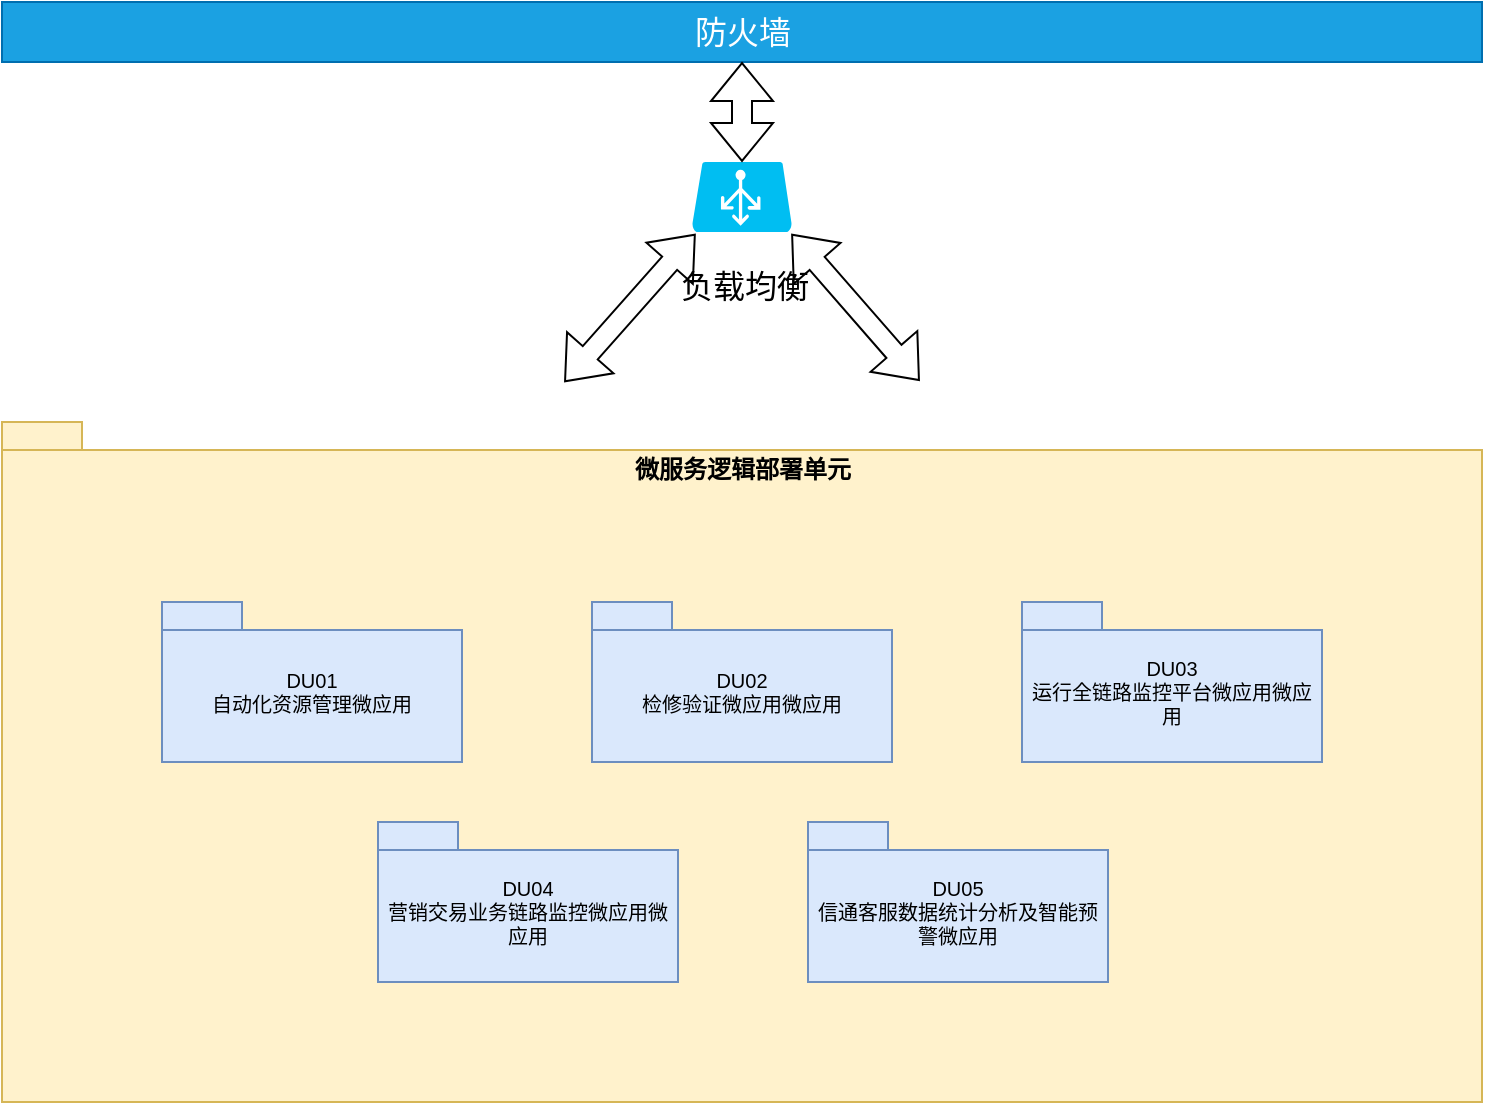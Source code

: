<mxfile version="20.2.3" type="github">
  <diagram id="K81t78W60xRpCq9RKAsK" name="第 1 页">
    <mxGraphModel dx="2062" dy="1058" grid="1" gridSize="10" guides="1" tooltips="1" connect="1" arrows="1" fold="1" page="1" pageScale="1" pageWidth="1200" pageHeight="1920" math="0" shadow="0">
      <root>
        <mxCell id="0" />
        <mxCell id="1" parent="0" />
        <mxCell id="s1pWq1o1zSIbtpD3JNls-2" value="防火墙" style="html=1;fontSize=16;fillColor=#1ba1e2;fontColor=#ffffff;strokeColor=#006EAF;" vertex="1" parent="1">
          <mxGeometry x="200" y="380" width="740" height="30" as="geometry" />
        </mxCell>
        <mxCell id="s1pWq1o1zSIbtpD3JNls-3" value="" style="verticalLabelPosition=bottom;html=1;verticalAlign=top;align=center;strokeColor=none;fillColor=#00BEF2;shape=mxgraph.azure.azure_load_balancer;fontSize=16;" vertex="1" parent="1">
          <mxGeometry x="545" y="460" width="50" height="35" as="geometry" />
        </mxCell>
        <mxCell id="s1pWq1o1zSIbtpD3JNls-4" value="" style="shape=flexArrow;endArrow=classic;startArrow=classic;html=1;rounded=0;fontSize=16;exitX=0.5;exitY=0;exitDx=0;exitDy=0;exitPerimeter=0;entryX=0.5;entryY=1;entryDx=0;entryDy=0;" edge="1" parent="1" source="s1pWq1o1zSIbtpD3JNls-3" target="s1pWq1o1zSIbtpD3JNls-2">
          <mxGeometry width="100" height="100" relative="1" as="geometry">
            <mxPoint x="530" y="530" as="sourcePoint" />
            <mxPoint x="630" y="430" as="targetPoint" />
          </mxGeometry>
        </mxCell>
        <mxCell id="s1pWq1o1zSIbtpD3JNls-5" value="" style="shape=flexArrow;endArrow=classic;startArrow=classic;html=1;rounded=0;fontSize=16;exitX=0.379;exitY=-0.016;exitDx=0;exitDy=0;exitPerimeter=0;entryX=0.02;entryY=0.96;entryDx=0;entryDy=0;entryPerimeter=0;" edge="1" parent="1">
          <mxGeometry width="100" height="100" relative="1" as="geometry">
            <mxPoint x="481.2" y="570" as="sourcePoint" />
            <mxPoint x="546.74" y="496" as="targetPoint" />
          </mxGeometry>
        </mxCell>
        <mxCell id="s1pWq1o1zSIbtpD3JNls-6" value="" style="shape=flexArrow;endArrow=classic;startArrow=classic;html=1;rounded=0;fontSize=16;exitX=0.98;exitY=0.96;exitDx=0;exitDy=0;exitPerimeter=0;entryX=0.619;entryY=-0.02;entryDx=0;entryDy=0;entryPerimeter=0;" edge="1" parent="1">
          <mxGeometry width="100" height="100" relative="1" as="geometry">
            <mxPoint x="594.74" y="496" as="sourcePoint" />
            <mxPoint x="658.8" y="569.4" as="targetPoint" />
          </mxGeometry>
        </mxCell>
        <mxCell id="s1pWq1o1zSIbtpD3JNls-7" value="负载均衡" style="text;html=1;align=center;verticalAlign=middle;resizable=0;points=[];autosize=1;strokeColor=none;fillColor=none;fontSize=16;" vertex="1" parent="1">
          <mxGeometry x="525.74" y="507.4" width="90" height="30" as="geometry" />
        </mxCell>
        <mxCell id="s1pWq1o1zSIbtpD3JNls-9" value="微服务逻辑部署单元" style="shape=folder;fontStyle=1;spacingTop=10;tabWidth=40;tabHeight=14;tabPosition=left;html=1;verticalAlign=top;fillColor=#fff2cc;strokeColor=#d6b656;" vertex="1" parent="1">
          <mxGeometry x="200" y="590" width="740" height="340" as="geometry" />
        </mxCell>
        <mxCell id="s1pWq1o1zSIbtpD3JNls-10" value="DU01&lt;br style=&quot;font-size: 10px;&quot;&gt;自动化资源管理微应用" style="shape=folder;fontStyle=0;spacingTop=10;tabWidth=40;tabHeight=14;tabPosition=left;html=1;whiteSpace=wrap;fontSize=10;fillColor=#dae8fc;strokeColor=#6c8ebf;" vertex="1" parent="1">
          <mxGeometry x="280" y="680" width="150" height="80" as="geometry" />
        </mxCell>
        <mxCell id="s1pWq1o1zSIbtpD3JNls-11" value="DU02&lt;br style=&quot;font-size: 10px;&quot;&gt;&lt;span style=&quot;font-family: 方正仿宋_GBK; font-size: 10px; background-color: initial;&quot;&gt;检修验证微应用&lt;/span&gt;微应用" style="shape=folder;fontStyle=0;spacingTop=10;tabWidth=40;tabHeight=14;tabPosition=left;html=1;whiteSpace=wrap;fontSize=10;fillColor=#dae8fc;strokeColor=#6c8ebf;" vertex="1" parent="1">
          <mxGeometry x="495" y="680" width="150" height="80" as="geometry" />
        </mxCell>
        <mxCell id="s1pWq1o1zSIbtpD3JNls-12" value="DU03&lt;br style=&quot;font-size: 10px;&quot;&gt;&lt;span style=&quot;font-family: 方正仿宋_GBK; font-size: 10px; background-color: initial;&quot;&gt;运行全链路监控平台微应用&lt;/span&gt;微应用" style="shape=folder;fontStyle=0;spacingTop=10;tabWidth=40;tabHeight=14;tabPosition=left;html=1;whiteSpace=wrap;fontSize=10;fillColor=#dae8fc;strokeColor=#6c8ebf;" vertex="1" parent="1">
          <mxGeometry x="710" y="680" width="150" height="80" as="geometry" />
        </mxCell>
        <mxCell id="s1pWq1o1zSIbtpD3JNls-13" value="DU04&lt;br style=&quot;font-size: 10px;&quot;&gt;&lt;span style=&quot;font-family: 方正仿宋_GBK; font-size: 10px; background-color: initial;&quot;&gt;营销交易业务链路监控微应用&lt;/span&gt;微应用" style="shape=folder;fontStyle=0;spacingTop=10;tabWidth=40;tabHeight=14;tabPosition=left;html=1;whiteSpace=wrap;fontSize=10;fillColor=#dae8fc;strokeColor=#6c8ebf;" vertex="1" parent="1">
          <mxGeometry x="388" y="790" width="150" height="80" as="geometry" />
        </mxCell>
        <mxCell id="s1pWq1o1zSIbtpD3JNls-15" value="DU05&lt;br&gt;&lt;span style=&quot;font-family: 方正仿宋_GBK; background-color: initial;&quot;&gt;信通客服数据统计分析及智能预警微应用&lt;/span&gt;" style="shape=folder;fontStyle=0;spacingTop=10;tabWidth=40;tabHeight=14;tabPosition=left;html=1;whiteSpace=wrap;fontSize=10;fillColor=#dae8fc;strokeColor=#6c8ebf;" vertex="1" parent="1">
          <mxGeometry x="603" y="790" width="150" height="80" as="geometry" />
        </mxCell>
      </root>
    </mxGraphModel>
  </diagram>
</mxfile>
